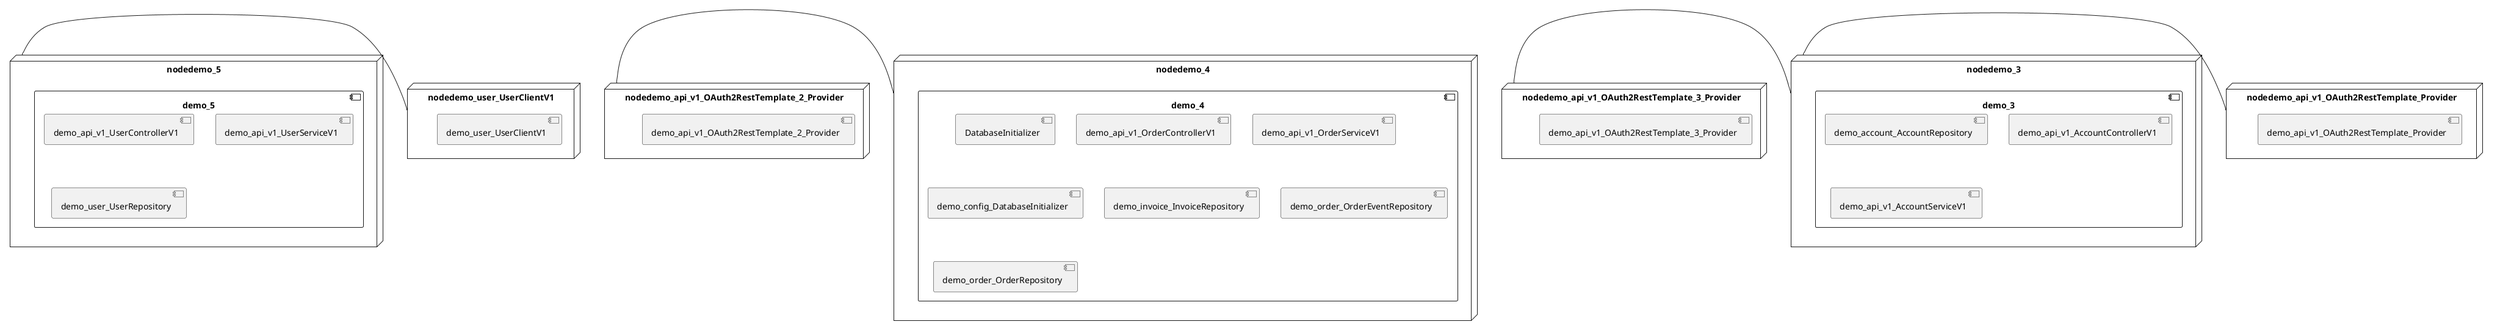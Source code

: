 @startuml
skinparam fixCircleLabelOverlapping true
skinparam componentStyle uml2
node nodedemo {
component demo {
[demo_api_v1_ShoppingCartControllerV1] [[kbastani-spring-cloud-event-sourcing-example.system#_F-0WQjNiEe-uENZ0dYg0Ow]]
[demo_api_v1_ShoppingCartServiceV1] [[kbastani-spring-cloud-event-sourcing-example.system#_F-0WQjNiEe-uENZ0dYg0Ow]]
[demo_cart_CartEventRepository] [[kbastani-spring-cloud-event-sourcing-example.system#_F-0WQjNiEe-uENZ0dYg0Ow]]
}
}
node nodedemo_2 {
component demo_2 {
[demo_api_v1_CatalogControllerV1] [[kbastani-spring-cloud-event-sourcing-example.system#_F-0WQjNiEe-uENZ0dYg0Ow]]
[demo_api_v1_CatalogServiceV1] [[kbastani-spring-cloud-event-sourcing-example.system#_F-0WQjNiEe-uENZ0dYg0Ow]]
[demo_catalog_CatalogInfoRepository] [[kbastani-spring-cloud-event-sourcing-example.system#_F-0WQjNiEe-uENZ0dYg0Ow]]
}
}
node nodedemo_3 {
component demo_3 {
[demo_account_AccountRepository] [[kbastani-spring-cloud-event-sourcing-example.system#_F-0WQjNiEe-uENZ0dYg0Ow]]
[demo_api_v1_AccountControllerV1] [[kbastani-spring-cloud-event-sourcing-example.system#_F-0WQjNiEe-uENZ0dYg0Ow]]
[demo_api_v1_AccountServiceV1] [[kbastani-spring-cloud-event-sourcing-example.system#_F-0WQjNiEe-uENZ0dYg0Ow]]
}
}
node nodedemo_4 {
component demo_4 {
[DatabaseInitializer] [[kbastani-spring-cloud-event-sourcing-example.system#_F-0WQjNiEe-uENZ0dYg0Ow]]
[demo_api_v1_OrderControllerV1] [[kbastani-spring-cloud-event-sourcing-example.system#_F-0WQjNiEe-uENZ0dYg0Ow]]
[demo_api_v1_OrderServiceV1] [[kbastani-spring-cloud-event-sourcing-example.system#_F-0WQjNiEe-uENZ0dYg0Ow]]
[demo_config_DatabaseInitializer] [[kbastani-spring-cloud-event-sourcing-example.system#_F-0WQjNiEe-uENZ0dYg0Ow]]
[demo_invoice_InvoiceRepository] [[kbastani-spring-cloud-event-sourcing-example.system#_F-0WQjNiEe-uENZ0dYg0Ow]]
[demo_order_OrderEventRepository] [[kbastani-spring-cloud-event-sourcing-example.system#_F-0WQjNiEe-uENZ0dYg0Ow]]
[demo_order_OrderRepository] [[kbastani-spring-cloud-event-sourcing-example.system#_F-0WQjNiEe-uENZ0dYg0Ow]]
}
}
node nodedemo_5 {
component demo_5 {
[demo_api_v1_UserControllerV1] [[kbastani-spring-cloud-event-sourcing-example.system#_F-0WQjNiEe-uENZ0dYg0Ow]]
[demo_api_v1_UserServiceV1] [[kbastani-spring-cloud-event-sourcing-example.system#_F-0WQjNiEe-uENZ0dYg0Ow]]
[demo_user_UserRepository] [[kbastani-spring-cloud-event-sourcing-example.system#_F-0WQjNiEe-uENZ0dYg0Ow]]
}
}
node nodedemo_6 {
component demo_6 {
[demo_UserController] [[kbastani-spring-cloud-event-sourcing-example.system#_F-0WQjNiEe-uENZ0dYg0Ow]]
[demo_UserRepository] [[kbastani-spring-cloud-event-sourcing-example.system#_F-0WQjNiEe-uENZ0dYg0Ow]]
[demo_UserService] [[kbastani-spring-cloud-event-sourcing-example.system#_F-0WQjNiEe-uENZ0dYg0Ow]]
[demo_login_UserController] [[kbastani-spring-cloud-event-sourcing-example.system#_F-0WQjNiEe-uENZ0dYg0Ow]]
}
}
node nodedemo_7 {
component demo_7 {
}
}
node nodedemo_v1 {
component demo_v1 {
[demo_v1_InventoryControllerV1] [[kbastani-spring-cloud-event-sourcing-example.system#_F-0WQjNiEe-uENZ0dYg0Ow]]
[demo_v1_InventoryServiceV1] [[kbastani-spring-cloud-event-sourcing-example.system#_F-0WQjNiEe-uENZ0dYg0Ow]]
}
}
node nodedemo_api_v1_OAuth2RestTemplate_2_Provider {
[demo_api_v1_OAuth2RestTemplate_2_Provider] [[kbastani-spring-cloud-event-sourcing-example.system#_F-0WQjNiEe-uENZ0dYg0Ow]]
}
node nodedemo_api_v1_OAuth2RestTemplate_3_Provider {
[demo_api_v1_OAuth2RestTemplate_3_Provider] [[kbastani-spring-cloud-event-sourcing-example.system#_F-0WQjNiEe-uENZ0dYg0Ow]]
}
node nodedemo_api_v1_OAuth2RestTemplate_Provider {
[demo_api_v1_OAuth2RestTemplate_Provider] [[kbastani-spring-cloud-event-sourcing-example.system#_F-0WQjNiEe-uENZ0dYg0Ow]]
}
node nodedemo_api_v1_RestTemplate_2_Provider {
[demo_api_v1_RestTemplate_2_Provider] [[kbastani-spring-cloud-event-sourcing-example.system#_F-0WQjNiEe-uENZ0dYg0Ow]]
}
node nodedemo_api_v1_RestTemplate_Provider {
[demo_api_v1_RestTemplate_Provider] [[kbastani-spring-cloud-event-sourcing-example.system#_F-0WQjNiEe-uENZ0dYg0Ow]]
}
node nodedemo_inventory_InventoryRepository_Provider {
[demo_inventory_InventoryRepository_Provider] [[kbastani-spring-cloud-event-sourcing-example.system#_F-0WQjNiEe-uENZ0dYg0Ow]]
}
node nodedemo_login_AuthenticationManager_Provider {
[demo_login_AuthenticationManager_Provider] [[kbastani-spring-cloud-event-sourcing-example.system#_F-0WQjNiEe-uENZ0dYg0Ow]]
}
node nodedemo_login_ClientDetailsService_Provider {
[demo_login_ClientDetailsService_Provider] [[kbastani-spring-cloud-event-sourcing-example.system#_F-0WQjNiEe-uENZ0dYg0Ow]]
}
node nodedemo_login_HttpSessionSecurityContextRepository_Provider {
[demo_login_HttpSessionSecurityContextRepository_Provider] [[kbastani-spring-cloud-event-sourcing-example.system#_F-0WQjNiEe-uENZ0dYg0Ow]]
}
node nodedemo_login_LoginController {
[demo_login_LoginController] [[kbastani-spring-cloud-event-sourcing-example.system#_F-0WQjNiEe-uENZ0dYg0Ow]]
}
node nodedemo_product_ProductRepository_Provider {
[demo_product_ProductRepository_Provider] [[kbastani-spring-cloud-event-sourcing-example.system#_F-0WQjNiEe-uENZ0dYg0Ow]]
}
node nodedemo_user_UserClientV1 {
[demo_user_UserClientV1] [[kbastani-spring-cloud-event-sourcing-example.system#_F-0WQjNiEe-uENZ0dYg0Ow]]
}
node nodedemo_v1_Session_Provider {
[demo_v1_Session_Provider] [[kbastani-spring-cloud-event-sourcing-example.system#_F-0WQjNiEe-uENZ0dYg0Ow]]
}
[nodedemo_5] - [nodedemo_user_UserClientV1]
[nodedemo_api_v1_OAuth2RestTemplate_2_Provider] - [nodedemo_4]
[nodedemo_api_v1_OAuth2RestTemplate_3_Provider] - [nodedemo_3]
[nodedemo_api_v1_OAuth2RestTemplate_Provider] - [nodedemo_3]
[nodedemo_api_v1_RestTemplate_2_Provider] - [nodedemo]
[nodedemo_api_v1_RestTemplate_Provider] - [nodedemo_2]
[nodedemo_inventory_InventoryRepository_Provider] - [nodedemo_v1]
[nodedemo_login_AuthenticationManager_Provider] - [nodedemo_login_LoginController]
[nodedemo_login_ClientDetailsService_Provider] - [nodedemo_login_LoginController]
[nodedemo_login_HttpSessionSecurityContextRepository_Provider] - [nodedemo_login_LoginController]
[nodedemo_product_ProductRepository_Provider] - [nodedemo_v1]
[nodedemo_v1_Session_Provider] - [nodedemo_v1]

@enduml
